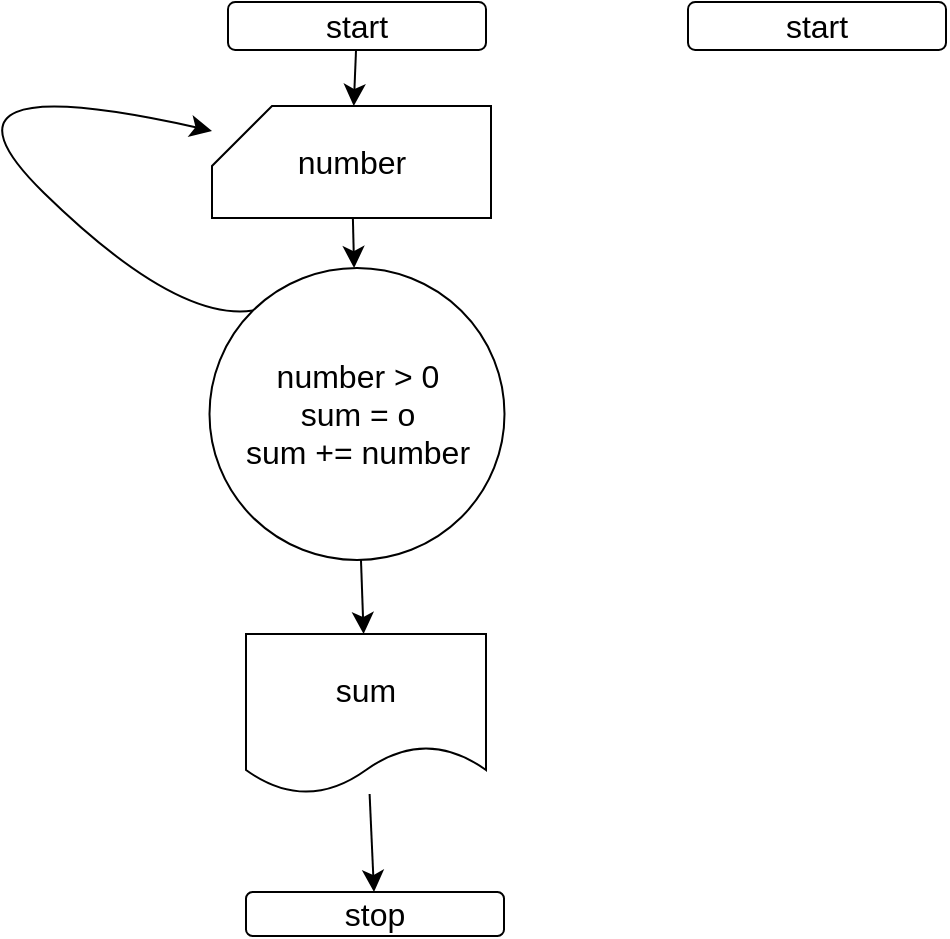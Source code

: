 <mxfile version="22.1.4" type="github">
  <diagram name="‫עמוד-1‬" id="Cy0kSfpRtUrhkbw0tmN_">
    <mxGraphModel dx="2074" dy="400" grid="0" gridSize="10" guides="1" tooltips="1" connect="1" arrows="1" fold="1" page="0" pageScale="1" pageWidth="827" pageHeight="1169" math="0" shadow="0">
      <root>
        <mxCell id="0" />
        <mxCell id="1" parent="0" />
        <mxCell id="WQ6pfohWrbxo38tUYevd-3" value="" style="edgeStyle=none;curved=1;rounded=0;orthogonalLoop=1;jettySize=auto;html=1;fontSize=12;startSize=8;endSize=8;" edge="1" parent="1" source="WQ6pfohWrbxo38tUYevd-1" target="WQ6pfohWrbxo38tUYevd-2">
          <mxGeometry relative="1" as="geometry" />
        </mxCell>
        <mxCell id="WQ6pfohWrbxo38tUYevd-1" value="start" style="rounded=1;whiteSpace=wrap;html=1;fontSize=16;" vertex="1" parent="1">
          <mxGeometry x="-92" y="618" width="129" height="24" as="geometry" />
        </mxCell>
        <mxCell id="WQ6pfohWrbxo38tUYevd-5" value="" style="edgeStyle=none;curved=1;rounded=0;orthogonalLoop=1;jettySize=auto;html=1;fontSize=12;startSize=8;endSize=8;" edge="1" parent="1" source="WQ6pfohWrbxo38tUYevd-2" target="WQ6pfohWrbxo38tUYevd-4">
          <mxGeometry relative="1" as="geometry" />
        </mxCell>
        <mxCell id="WQ6pfohWrbxo38tUYevd-2" value="number" style="shape=card;whiteSpace=wrap;html=1;fontSize=16;" vertex="1" parent="1">
          <mxGeometry x="-100" y="670" width="139.5" height="56" as="geometry" />
        </mxCell>
        <mxCell id="WQ6pfohWrbxo38tUYevd-8" style="edgeStyle=none;curved=1;rounded=0;orthogonalLoop=1;jettySize=auto;html=1;exitX=0;exitY=0;exitDx=0;exitDy=0;fontSize=12;startSize=8;endSize=8;" edge="1" parent="1" source="WQ6pfohWrbxo38tUYevd-4" target="WQ6pfohWrbxo38tUYevd-2">
          <mxGeometry relative="1" as="geometry">
            <mxPoint x="-379" y="767" as="targetPoint" />
            <Array as="points">
              <mxPoint x="-118" y="778" />
              <mxPoint x="-250" y="649" />
            </Array>
          </mxGeometry>
        </mxCell>
        <mxCell id="WQ6pfohWrbxo38tUYevd-11" value="" style="edgeStyle=none;curved=1;rounded=0;orthogonalLoop=1;jettySize=auto;html=1;fontSize=12;startSize=8;endSize=8;" edge="1" parent="1" source="WQ6pfohWrbxo38tUYevd-4" target="WQ6pfohWrbxo38tUYevd-10">
          <mxGeometry relative="1" as="geometry" />
        </mxCell>
        <mxCell id="WQ6pfohWrbxo38tUYevd-4" value="number &amp;gt; 0&lt;br&gt;sum = o&lt;br&gt;sum += number" style="ellipse;whiteSpace=wrap;html=1;fontSize=16;" vertex="1" parent="1">
          <mxGeometry x="-101.25" y="751" width="147.5" height="146" as="geometry" />
        </mxCell>
        <mxCell id="WQ6pfohWrbxo38tUYevd-14" value="" style="edgeStyle=none;curved=1;rounded=0;orthogonalLoop=1;jettySize=auto;html=1;fontSize=12;startSize=8;endSize=8;" edge="1" parent="1" source="WQ6pfohWrbxo38tUYevd-10" target="WQ6pfohWrbxo38tUYevd-13">
          <mxGeometry relative="1" as="geometry" />
        </mxCell>
        <mxCell id="WQ6pfohWrbxo38tUYevd-10" value="sum" style="shape=document;whiteSpace=wrap;html=1;boundedLbl=1;fontSize=16;" vertex="1" parent="1">
          <mxGeometry x="-83" y="934" width="120" height="80" as="geometry" />
        </mxCell>
        <mxCell id="WQ6pfohWrbxo38tUYevd-13" value="stop" style="rounded=1;whiteSpace=wrap;html=1;fontSize=16;" vertex="1" parent="1">
          <mxGeometry x="-83" y="1063" width="129" height="22" as="geometry" />
        </mxCell>
        <mxCell id="WQ6pfohWrbxo38tUYevd-16" value="start" style="rounded=1;whiteSpace=wrap;html=1;fontSize=16;" vertex="1" parent="1">
          <mxGeometry x="138" y="618" width="129" height="24" as="geometry" />
        </mxCell>
      </root>
    </mxGraphModel>
  </diagram>
</mxfile>
